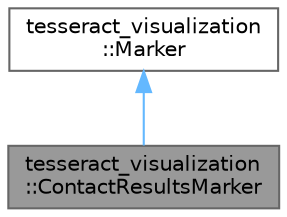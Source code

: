 digraph "tesseract_visualization::ContactResultsMarker"
{
 // LATEX_PDF_SIZE
  bgcolor="transparent";
  edge [fontname=Helvetica,fontsize=10,labelfontname=Helvetica,labelfontsize=10];
  node [fontname=Helvetica,fontsize=10,shape=box,height=0.2,width=0.4];
  Node1 [label="tesseract_visualization\l::ContactResultsMarker",height=0.2,width=0.4,color="gray40", fillcolor="grey60", style="filled", fontcolor="black",tooltip="A contact results marker."];
  Node2 -> Node1 [dir="back",color="steelblue1",style="solid"];
  Node2 [label="tesseract_visualization\l::Marker",height=0.2,width=0.4,color="gray40", fillcolor="white", style="filled",URL="$de/d0f/classtesseract__visualization_1_1Marker.html",tooltip=" "];
}
